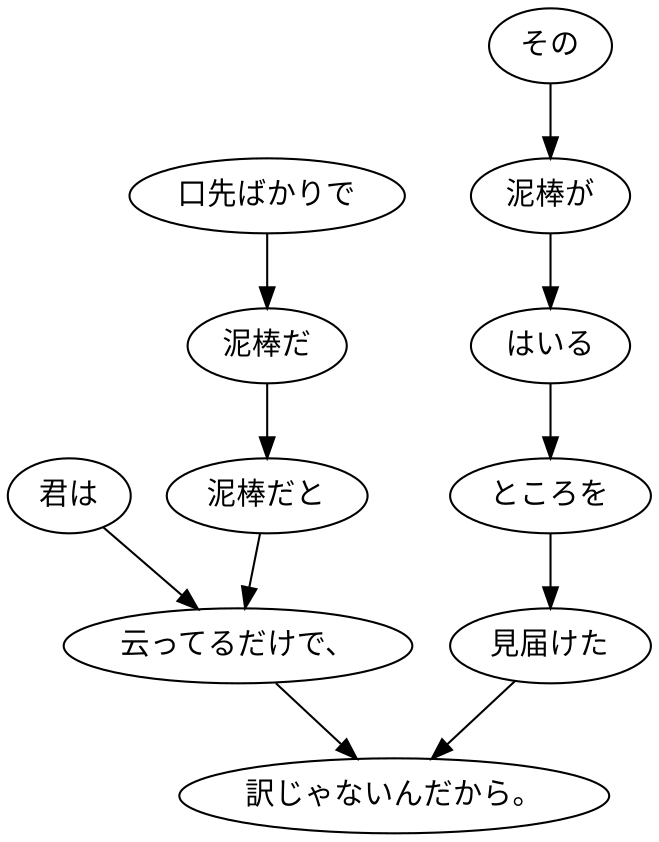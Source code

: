 digraph graph6280 {
	node0 [label="君は"];
	node1 [label="口先ばかりで"];
	node2 [label="泥棒だ"];
	node3 [label="泥棒だと"];
	node4 [label="云ってるだけで、"];
	node5 [label="その"];
	node6 [label="泥棒が"];
	node7 [label="はいる"];
	node8 [label="ところを"];
	node9 [label="見届けた"];
	node10 [label="訳じゃないんだから。"];
	node0 -> node4;
	node1 -> node2;
	node2 -> node3;
	node3 -> node4;
	node4 -> node10;
	node5 -> node6;
	node6 -> node7;
	node7 -> node8;
	node8 -> node9;
	node9 -> node10;
}
